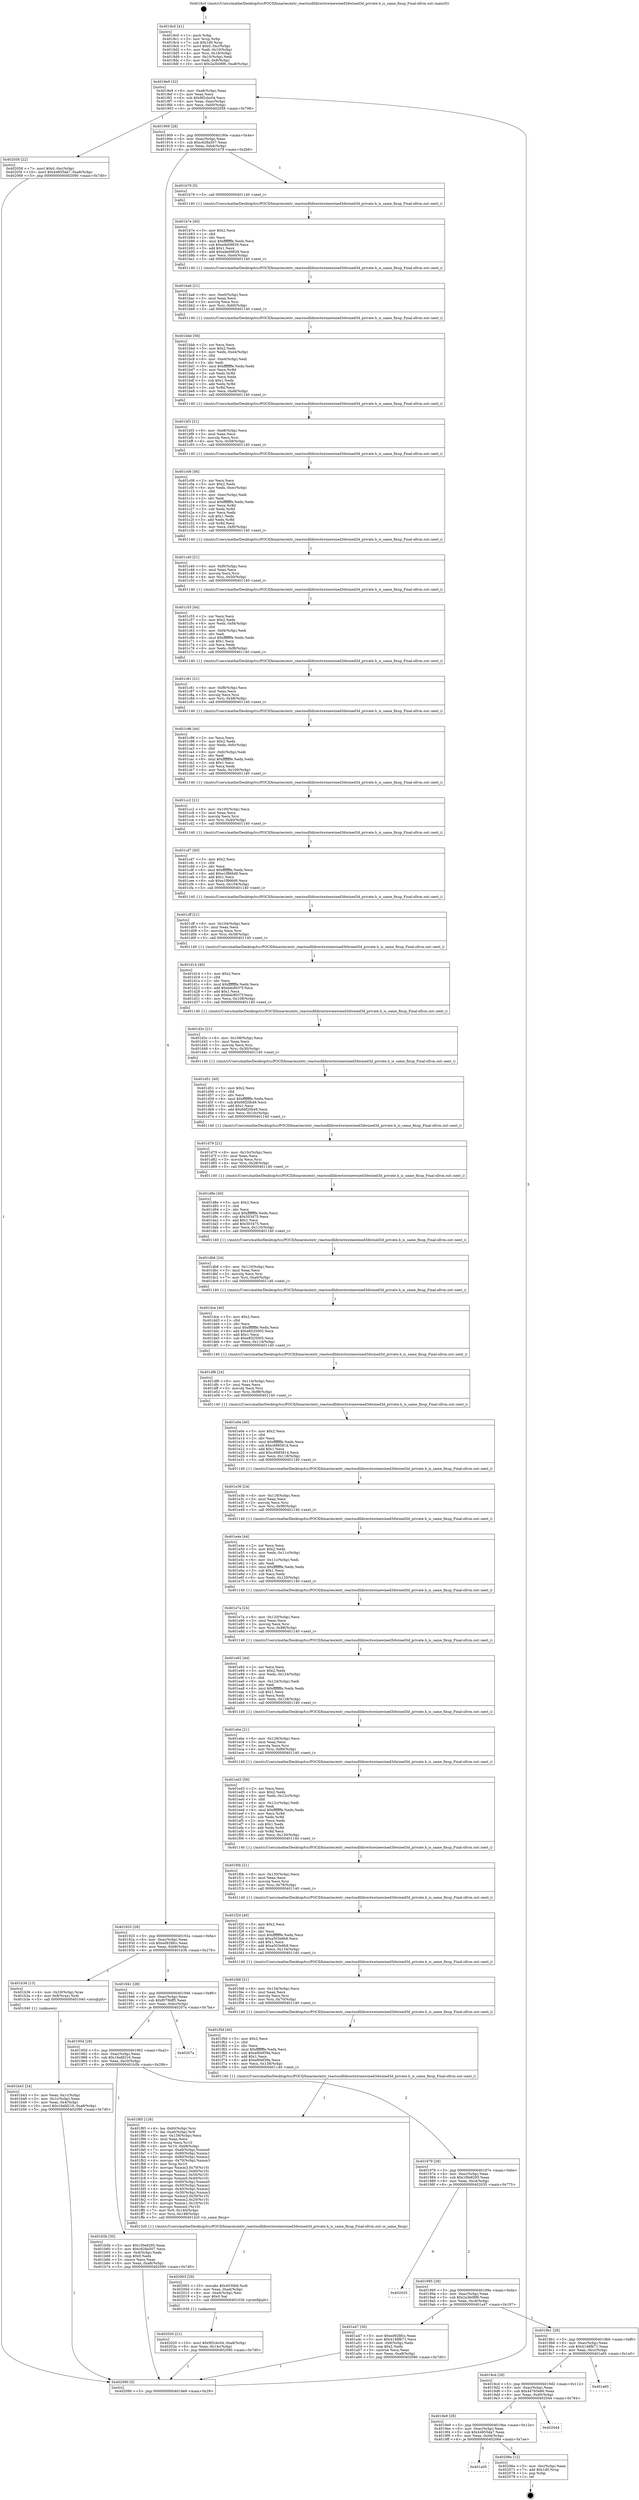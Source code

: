 digraph "0x4018c0" {
  label = "0x4018c0 (/mnt/c/Users/mathe/Desktop/tcc/POCII/binaries/extr_reactosdlldirectxwinewined3dwined3d_private.h_is_same_fixup_Final-ollvm.out::main(0))"
  labelloc = "t"
  node[shape=record]

  Entry [label="",width=0.3,height=0.3,shape=circle,fillcolor=black,style=filled]
  "0x4018e9" [label="{
     0x4018e9 [32]\l
     | [instrs]\l
     &nbsp;&nbsp;0x4018e9 \<+6\>: mov -0xa8(%rbp),%eax\l
     &nbsp;&nbsp;0x4018ef \<+2\>: mov %eax,%ecx\l
     &nbsp;&nbsp;0x4018f1 \<+6\>: sub $0x9f2cbc04,%ecx\l
     &nbsp;&nbsp;0x4018f7 \<+6\>: mov %eax,-0xac(%rbp)\l
     &nbsp;&nbsp;0x4018fd \<+6\>: mov %ecx,-0xb0(%rbp)\l
     &nbsp;&nbsp;0x401903 \<+6\>: je 0000000000402058 \<main+0x798\>\l
  }"]
  "0x402058" [label="{
     0x402058 [22]\l
     | [instrs]\l
     &nbsp;&nbsp;0x402058 \<+7\>: movl $0x0,-0xc(%rbp)\l
     &nbsp;&nbsp;0x40205f \<+10\>: movl $0x44855da7,-0xa8(%rbp)\l
     &nbsp;&nbsp;0x402069 \<+5\>: jmp 0000000000402090 \<main+0x7d0\>\l
  }"]
  "0x401909" [label="{
     0x401909 [28]\l
     | [instrs]\l
     &nbsp;&nbsp;0x401909 \<+5\>: jmp 000000000040190e \<main+0x4e\>\l
     &nbsp;&nbsp;0x40190e \<+6\>: mov -0xac(%rbp),%eax\l
     &nbsp;&nbsp;0x401914 \<+5\>: sub $0xc628a507,%eax\l
     &nbsp;&nbsp;0x401919 \<+6\>: mov %eax,-0xb4(%rbp)\l
     &nbsp;&nbsp;0x40191f \<+6\>: je 0000000000401b79 \<main+0x2b9\>\l
  }"]
  Exit [label="",width=0.3,height=0.3,shape=circle,fillcolor=black,style=filled,peripheries=2]
  "0x401b79" [label="{
     0x401b79 [5]\l
     | [instrs]\l
     &nbsp;&nbsp;0x401b79 \<+5\>: call 0000000000401140 \<next_i\>\l
     | [calls]\l
     &nbsp;&nbsp;0x401140 \{1\} (/mnt/c/Users/mathe/Desktop/tcc/POCII/binaries/extr_reactosdlldirectxwinewined3dwined3d_private.h_is_same_fixup_Final-ollvm.out::next_i)\l
  }"]
  "0x401925" [label="{
     0x401925 [28]\l
     | [instrs]\l
     &nbsp;&nbsp;0x401925 \<+5\>: jmp 000000000040192a \<main+0x6a\>\l
     &nbsp;&nbsp;0x40192a \<+6\>: mov -0xac(%rbp),%eax\l
     &nbsp;&nbsp;0x401930 \<+5\>: sub $0xed928fcc,%eax\l
     &nbsp;&nbsp;0x401935 \<+6\>: mov %eax,-0xb8(%rbp)\l
     &nbsp;&nbsp;0x40193b \<+6\>: je 0000000000401b36 \<main+0x276\>\l
  }"]
  "0x401a05" [label="{
     0x401a05\l
  }", style=dashed]
  "0x401b36" [label="{
     0x401b36 [13]\l
     | [instrs]\l
     &nbsp;&nbsp;0x401b36 \<+4\>: mov -0x18(%rbp),%rax\l
     &nbsp;&nbsp;0x401b3a \<+4\>: mov 0x8(%rax),%rdi\l
     &nbsp;&nbsp;0x401b3e \<+5\>: call 0000000000401040 \<atoi@plt\>\l
     | [calls]\l
     &nbsp;&nbsp;0x401040 \{1\} (unknown)\l
  }"]
  "0x401941" [label="{
     0x401941 [28]\l
     | [instrs]\l
     &nbsp;&nbsp;0x401941 \<+5\>: jmp 0000000000401946 \<main+0x86\>\l
     &nbsp;&nbsp;0x401946 \<+6\>: mov -0xac(%rbp),%eax\l
     &nbsp;&nbsp;0x40194c \<+5\>: sub $0xf079bff3,%eax\l
     &nbsp;&nbsp;0x401951 \<+6\>: mov %eax,-0xbc(%rbp)\l
     &nbsp;&nbsp;0x401957 \<+6\>: je 000000000040207a \<main+0x7ba\>\l
  }"]
  "0x40206e" [label="{
     0x40206e [12]\l
     | [instrs]\l
     &nbsp;&nbsp;0x40206e \<+3\>: mov -0xc(%rbp),%eax\l
     &nbsp;&nbsp;0x402071 \<+7\>: add $0x1d0,%rsp\l
     &nbsp;&nbsp;0x402078 \<+1\>: pop %rbp\l
     &nbsp;&nbsp;0x402079 \<+1\>: ret\l
  }"]
  "0x40207a" [label="{
     0x40207a\l
  }", style=dashed]
  "0x40195d" [label="{
     0x40195d [28]\l
     | [instrs]\l
     &nbsp;&nbsp;0x40195d \<+5\>: jmp 0000000000401962 \<main+0xa2\>\l
     &nbsp;&nbsp;0x401962 \<+6\>: mov -0xac(%rbp),%eax\l
     &nbsp;&nbsp;0x401968 \<+5\>: sub $0x16afd216,%eax\l
     &nbsp;&nbsp;0x40196d \<+6\>: mov %eax,-0xc0(%rbp)\l
     &nbsp;&nbsp;0x401973 \<+6\>: je 0000000000401b5b \<main+0x29b\>\l
  }"]
  "0x4019e9" [label="{
     0x4019e9 [28]\l
     | [instrs]\l
     &nbsp;&nbsp;0x4019e9 \<+5\>: jmp 00000000004019ee \<main+0x12e\>\l
     &nbsp;&nbsp;0x4019ee \<+6\>: mov -0xac(%rbp),%eax\l
     &nbsp;&nbsp;0x4019f4 \<+5\>: sub $0x44855da7,%eax\l
     &nbsp;&nbsp;0x4019f9 \<+6\>: mov %eax,-0xd4(%rbp)\l
     &nbsp;&nbsp;0x4019ff \<+6\>: je 000000000040206e \<main+0x7ae\>\l
  }"]
  "0x401b5b" [label="{
     0x401b5b [30]\l
     | [instrs]\l
     &nbsp;&nbsp;0x401b5b \<+5\>: mov $0x1f0e8295,%eax\l
     &nbsp;&nbsp;0x401b60 \<+5\>: mov $0xc628a507,%ecx\l
     &nbsp;&nbsp;0x401b65 \<+3\>: mov -0x4(%rbp),%edx\l
     &nbsp;&nbsp;0x401b68 \<+3\>: cmp $0x0,%edx\l
     &nbsp;&nbsp;0x401b6b \<+3\>: cmove %ecx,%eax\l
     &nbsp;&nbsp;0x401b6e \<+6\>: mov %eax,-0xa8(%rbp)\l
     &nbsp;&nbsp;0x401b74 \<+5\>: jmp 0000000000402090 \<main+0x7d0\>\l
  }"]
  "0x401979" [label="{
     0x401979 [28]\l
     | [instrs]\l
     &nbsp;&nbsp;0x401979 \<+5\>: jmp 000000000040197e \<main+0xbe\>\l
     &nbsp;&nbsp;0x40197e \<+6\>: mov -0xac(%rbp),%eax\l
     &nbsp;&nbsp;0x401984 \<+5\>: sub $0x1f0e8295,%eax\l
     &nbsp;&nbsp;0x401989 \<+6\>: mov %eax,-0xc4(%rbp)\l
     &nbsp;&nbsp;0x40198f \<+6\>: je 0000000000402035 \<main+0x775\>\l
  }"]
  "0x402044" [label="{
     0x402044\l
  }", style=dashed]
  "0x402035" [label="{
     0x402035\l
  }", style=dashed]
  "0x401995" [label="{
     0x401995 [28]\l
     | [instrs]\l
     &nbsp;&nbsp;0x401995 \<+5\>: jmp 000000000040199a \<main+0xda\>\l
     &nbsp;&nbsp;0x40199a \<+6\>: mov -0xac(%rbp),%eax\l
     &nbsp;&nbsp;0x4019a0 \<+5\>: sub $0x2a3b08f6,%eax\l
     &nbsp;&nbsp;0x4019a5 \<+6\>: mov %eax,-0xc8(%rbp)\l
     &nbsp;&nbsp;0x4019ab \<+6\>: je 0000000000401a47 \<main+0x187\>\l
  }"]
  "0x4019cd" [label="{
     0x4019cd [28]\l
     | [instrs]\l
     &nbsp;&nbsp;0x4019cd \<+5\>: jmp 00000000004019d2 \<main+0x112\>\l
     &nbsp;&nbsp;0x4019d2 \<+6\>: mov -0xac(%rbp),%eax\l
     &nbsp;&nbsp;0x4019d8 \<+5\>: sub $0x44765e86,%eax\l
     &nbsp;&nbsp;0x4019dd \<+6\>: mov %eax,-0xd0(%rbp)\l
     &nbsp;&nbsp;0x4019e3 \<+6\>: je 0000000000402044 \<main+0x784\>\l
  }"]
  "0x401a47" [label="{
     0x401a47 [30]\l
     | [instrs]\l
     &nbsp;&nbsp;0x401a47 \<+5\>: mov $0xed928fcc,%eax\l
     &nbsp;&nbsp;0x401a4c \<+5\>: mov $0x4148fb71,%ecx\l
     &nbsp;&nbsp;0x401a51 \<+3\>: mov -0x8(%rbp),%edx\l
     &nbsp;&nbsp;0x401a54 \<+3\>: cmp $0x2,%edx\l
     &nbsp;&nbsp;0x401a57 \<+3\>: cmovne %ecx,%eax\l
     &nbsp;&nbsp;0x401a5a \<+6\>: mov %eax,-0xa8(%rbp)\l
     &nbsp;&nbsp;0x401a60 \<+5\>: jmp 0000000000402090 \<main+0x7d0\>\l
  }"]
  "0x4019b1" [label="{
     0x4019b1 [28]\l
     | [instrs]\l
     &nbsp;&nbsp;0x4019b1 \<+5\>: jmp 00000000004019b6 \<main+0xf6\>\l
     &nbsp;&nbsp;0x4019b6 \<+6\>: mov -0xac(%rbp),%eax\l
     &nbsp;&nbsp;0x4019bc \<+5\>: sub $0x4148fb71,%eax\l
     &nbsp;&nbsp;0x4019c1 \<+6\>: mov %eax,-0xcc(%rbp)\l
     &nbsp;&nbsp;0x4019c7 \<+6\>: je 0000000000401a65 \<main+0x1a5\>\l
  }"]
  "0x402090" [label="{
     0x402090 [5]\l
     | [instrs]\l
     &nbsp;&nbsp;0x402090 \<+5\>: jmp 00000000004018e9 \<main+0x29\>\l
  }"]
  "0x4018c0" [label="{
     0x4018c0 [41]\l
     | [instrs]\l
     &nbsp;&nbsp;0x4018c0 \<+1\>: push %rbp\l
     &nbsp;&nbsp;0x4018c1 \<+3\>: mov %rsp,%rbp\l
     &nbsp;&nbsp;0x4018c4 \<+7\>: sub $0x1d0,%rsp\l
     &nbsp;&nbsp;0x4018cb \<+7\>: movl $0x0,-0xc(%rbp)\l
     &nbsp;&nbsp;0x4018d2 \<+3\>: mov %edi,-0x10(%rbp)\l
     &nbsp;&nbsp;0x4018d5 \<+4\>: mov %rsi,-0x18(%rbp)\l
     &nbsp;&nbsp;0x4018d9 \<+3\>: mov -0x10(%rbp),%edi\l
     &nbsp;&nbsp;0x4018dc \<+3\>: mov %edi,-0x8(%rbp)\l
     &nbsp;&nbsp;0x4018df \<+10\>: movl $0x2a3b08f6,-0xa8(%rbp)\l
  }"]
  "0x401b43" [label="{
     0x401b43 [24]\l
     | [instrs]\l
     &nbsp;&nbsp;0x401b43 \<+3\>: mov %eax,-0x1c(%rbp)\l
     &nbsp;&nbsp;0x401b46 \<+3\>: mov -0x1c(%rbp),%eax\l
     &nbsp;&nbsp;0x401b49 \<+3\>: mov %eax,-0x4(%rbp)\l
     &nbsp;&nbsp;0x401b4c \<+10\>: movl $0x16afd216,-0xa8(%rbp)\l
     &nbsp;&nbsp;0x401b56 \<+5\>: jmp 0000000000402090 \<main+0x7d0\>\l
  }"]
  "0x401b7e" [label="{
     0x401b7e [40]\l
     | [instrs]\l
     &nbsp;&nbsp;0x401b7e \<+5\>: mov $0x2,%ecx\l
     &nbsp;&nbsp;0x401b83 \<+1\>: cltd\l
     &nbsp;&nbsp;0x401b84 \<+2\>: idiv %ecx\l
     &nbsp;&nbsp;0x401b86 \<+6\>: imul $0xfffffffe,%edx,%ecx\l
     &nbsp;&nbsp;0x401b8c \<+6\>: sub $0xede09839,%ecx\l
     &nbsp;&nbsp;0x401b92 \<+3\>: add $0x1,%ecx\l
     &nbsp;&nbsp;0x401b95 \<+6\>: add $0xede09839,%ecx\l
     &nbsp;&nbsp;0x401b9b \<+6\>: mov %ecx,-0xe0(%rbp)\l
     &nbsp;&nbsp;0x401ba1 \<+5\>: call 0000000000401140 \<next_i\>\l
     | [calls]\l
     &nbsp;&nbsp;0x401140 \{1\} (/mnt/c/Users/mathe/Desktop/tcc/POCII/binaries/extr_reactosdlldirectxwinewined3dwined3d_private.h_is_same_fixup_Final-ollvm.out::next_i)\l
  }"]
  "0x401ba6" [label="{
     0x401ba6 [21]\l
     | [instrs]\l
     &nbsp;&nbsp;0x401ba6 \<+6\>: mov -0xe0(%rbp),%ecx\l
     &nbsp;&nbsp;0x401bac \<+3\>: imul %eax,%ecx\l
     &nbsp;&nbsp;0x401baf \<+3\>: movslq %ecx,%rsi\l
     &nbsp;&nbsp;0x401bb2 \<+4\>: mov %rsi,-0x60(%rbp)\l
     &nbsp;&nbsp;0x401bb6 \<+5\>: call 0000000000401140 \<next_i\>\l
     | [calls]\l
     &nbsp;&nbsp;0x401140 \{1\} (/mnt/c/Users/mathe/Desktop/tcc/POCII/binaries/extr_reactosdlldirectxwinewined3dwined3d_private.h_is_same_fixup_Final-ollvm.out::next_i)\l
  }"]
  "0x401bbb" [label="{
     0x401bbb [56]\l
     | [instrs]\l
     &nbsp;&nbsp;0x401bbb \<+2\>: xor %ecx,%ecx\l
     &nbsp;&nbsp;0x401bbd \<+5\>: mov $0x2,%edx\l
     &nbsp;&nbsp;0x401bc2 \<+6\>: mov %edx,-0xe4(%rbp)\l
     &nbsp;&nbsp;0x401bc8 \<+1\>: cltd\l
     &nbsp;&nbsp;0x401bc9 \<+6\>: mov -0xe4(%rbp),%edi\l
     &nbsp;&nbsp;0x401bcf \<+2\>: idiv %edi\l
     &nbsp;&nbsp;0x401bd1 \<+6\>: imul $0xfffffffe,%edx,%edx\l
     &nbsp;&nbsp;0x401bd7 \<+3\>: mov %ecx,%r8d\l
     &nbsp;&nbsp;0x401bda \<+3\>: sub %edx,%r8d\l
     &nbsp;&nbsp;0x401bdd \<+2\>: mov %ecx,%edx\l
     &nbsp;&nbsp;0x401bdf \<+3\>: sub $0x1,%edx\l
     &nbsp;&nbsp;0x401be2 \<+3\>: add %edx,%r8d\l
     &nbsp;&nbsp;0x401be5 \<+3\>: sub %r8d,%ecx\l
     &nbsp;&nbsp;0x401be8 \<+6\>: mov %ecx,-0xe8(%rbp)\l
     &nbsp;&nbsp;0x401bee \<+5\>: call 0000000000401140 \<next_i\>\l
     | [calls]\l
     &nbsp;&nbsp;0x401140 \{1\} (/mnt/c/Users/mathe/Desktop/tcc/POCII/binaries/extr_reactosdlldirectxwinewined3dwined3d_private.h_is_same_fixup_Final-ollvm.out::next_i)\l
  }"]
  "0x401bf3" [label="{
     0x401bf3 [21]\l
     | [instrs]\l
     &nbsp;&nbsp;0x401bf3 \<+6\>: mov -0xe8(%rbp),%ecx\l
     &nbsp;&nbsp;0x401bf9 \<+3\>: imul %eax,%ecx\l
     &nbsp;&nbsp;0x401bfc \<+3\>: movslq %ecx,%rsi\l
     &nbsp;&nbsp;0x401bff \<+4\>: mov %rsi,-0x58(%rbp)\l
     &nbsp;&nbsp;0x401c03 \<+5\>: call 0000000000401140 \<next_i\>\l
     | [calls]\l
     &nbsp;&nbsp;0x401140 \{1\} (/mnt/c/Users/mathe/Desktop/tcc/POCII/binaries/extr_reactosdlldirectxwinewined3dwined3d_private.h_is_same_fixup_Final-ollvm.out::next_i)\l
  }"]
  "0x401c08" [label="{
     0x401c08 [56]\l
     | [instrs]\l
     &nbsp;&nbsp;0x401c08 \<+2\>: xor %ecx,%ecx\l
     &nbsp;&nbsp;0x401c0a \<+5\>: mov $0x2,%edx\l
     &nbsp;&nbsp;0x401c0f \<+6\>: mov %edx,-0xec(%rbp)\l
     &nbsp;&nbsp;0x401c15 \<+1\>: cltd\l
     &nbsp;&nbsp;0x401c16 \<+6\>: mov -0xec(%rbp),%edi\l
     &nbsp;&nbsp;0x401c1c \<+2\>: idiv %edi\l
     &nbsp;&nbsp;0x401c1e \<+6\>: imul $0xfffffffe,%edx,%edx\l
     &nbsp;&nbsp;0x401c24 \<+3\>: mov %ecx,%r8d\l
     &nbsp;&nbsp;0x401c27 \<+3\>: sub %edx,%r8d\l
     &nbsp;&nbsp;0x401c2a \<+2\>: mov %ecx,%edx\l
     &nbsp;&nbsp;0x401c2c \<+3\>: sub $0x1,%edx\l
     &nbsp;&nbsp;0x401c2f \<+3\>: add %edx,%r8d\l
     &nbsp;&nbsp;0x401c32 \<+3\>: sub %r8d,%ecx\l
     &nbsp;&nbsp;0x401c35 \<+6\>: mov %ecx,-0xf0(%rbp)\l
     &nbsp;&nbsp;0x401c3b \<+5\>: call 0000000000401140 \<next_i\>\l
     | [calls]\l
     &nbsp;&nbsp;0x401140 \{1\} (/mnt/c/Users/mathe/Desktop/tcc/POCII/binaries/extr_reactosdlldirectxwinewined3dwined3d_private.h_is_same_fixup_Final-ollvm.out::next_i)\l
  }"]
  "0x401c40" [label="{
     0x401c40 [21]\l
     | [instrs]\l
     &nbsp;&nbsp;0x401c40 \<+6\>: mov -0xf0(%rbp),%ecx\l
     &nbsp;&nbsp;0x401c46 \<+3\>: imul %eax,%ecx\l
     &nbsp;&nbsp;0x401c49 \<+3\>: movslq %ecx,%rsi\l
     &nbsp;&nbsp;0x401c4c \<+4\>: mov %rsi,-0x50(%rbp)\l
     &nbsp;&nbsp;0x401c50 \<+5\>: call 0000000000401140 \<next_i\>\l
     | [calls]\l
     &nbsp;&nbsp;0x401140 \{1\} (/mnt/c/Users/mathe/Desktop/tcc/POCII/binaries/extr_reactosdlldirectxwinewined3dwined3d_private.h_is_same_fixup_Final-ollvm.out::next_i)\l
  }"]
  "0x401c55" [label="{
     0x401c55 [44]\l
     | [instrs]\l
     &nbsp;&nbsp;0x401c55 \<+2\>: xor %ecx,%ecx\l
     &nbsp;&nbsp;0x401c57 \<+5\>: mov $0x2,%edx\l
     &nbsp;&nbsp;0x401c5c \<+6\>: mov %edx,-0xf4(%rbp)\l
     &nbsp;&nbsp;0x401c62 \<+1\>: cltd\l
     &nbsp;&nbsp;0x401c63 \<+6\>: mov -0xf4(%rbp),%edi\l
     &nbsp;&nbsp;0x401c69 \<+2\>: idiv %edi\l
     &nbsp;&nbsp;0x401c6b \<+6\>: imul $0xfffffffe,%edx,%edx\l
     &nbsp;&nbsp;0x401c71 \<+3\>: sub $0x1,%ecx\l
     &nbsp;&nbsp;0x401c74 \<+2\>: sub %ecx,%edx\l
     &nbsp;&nbsp;0x401c76 \<+6\>: mov %edx,-0xf8(%rbp)\l
     &nbsp;&nbsp;0x401c7c \<+5\>: call 0000000000401140 \<next_i\>\l
     | [calls]\l
     &nbsp;&nbsp;0x401140 \{1\} (/mnt/c/Users/mathe/Desktop/tcc/POCII/binaries/extr_reactosdlldirectxwinewined3dwined3d_private.h_is_same_fixup_Final-ollvm.out::next_i)\l
  }"]
  "0x401c81" [label="{
     0x401c81 [21]\l
     | [instrs]\l
     &nbsp;&nbsp;0x401c81 \<+6\>: mov -0xf8(%rbp),%ecx\l
     &nbsp;&nbsp;0x401c87 \<+3\>: imul %eax,%ecx\l
     &nbsp;&nbsp;0x401c8a \<+3\>: movslq %ecx,%rsi\l
     &nbsp;&nbsp;0x401c8d \<+4\>: mov %rsi,-0x48(%rbp)\l
     &nbsp;&nbsp;0x401c91 \<+5\>: call 0000000000401140 \<next_i\>\l
     | [calls]\l
     &nbsp;&nbsp;0x401140 \{1\} (/mnt/c/Users/mathe/Desktop/tcc/POCII/binaries/extr_reactosdlldirectxwinewined3dwined3d_private.h_is_same_fixup_Final-ollvm.out::next_i)\l
  }"]
  "0x401c96" [label="{
     0x401c96 [44]\l
     | [instrs]\l
     &nbsp;&nbsp;0x401c96 \<+2\>: xor %ecx,%ecx\l
     &nbsp;&nbsp;0x401c98 \<+5\>: mov $0x2,%edx\l
     &nbsp;&nbsp;0x401c9d \<+6\>: mov %edx,-0xfc(%rbp)\l
     &nbsp;&nbsp;0x401ca3 \<+1\>: cltd\l
     &nbsp;&nbsp;0x401ca4 \<+6\>: mov -0xfc(%rbp),%edi\l
     &nbsp;&nbsp;0x401caa \<+2\>: idiv %edi\l
     &nbsp;&nbsp;0x401cac \<+6\>: imul $0xfffffffe,%edx,%edx\l
     &nbsp;&nbsp;0x401cb2 \<+3\>: sub $0x1,%ecx\l
     &nbsp;&nbsp;0x401cb5 \<+2\>: sub %ecx,%edx\l
     &nbsp;&nbsp;0x401cb7 \<+6\>: mov %edx,-0x100(%rbp)\l
     &nbsp;&nbsp;0x401cbd \<+5\>: call 0000000000401140 \<next_i\>\l
     | [calls]\l
     &nbsp;&nbsp;0x401140 \{1\} (/mnt/c/Users/mathe/Desktop/tcc/POCII/binaries/extr_reactosdlldirectxwinewined3dwined3d_private.h_is_same_fixup_Final-ollvm.out::next_i)\l
  }"]
  "0x401cc2" [label="{
     0x401cc2 [21]\l
     | [instrs]\l
     &nbsp;&nbsp;0x401cc2 \<+6\>: mov -0x100(%rbp),%ecx\l
     &nbsp;&nbsp;0x401cc8 \<+3\>: imul %eax,%ecx\l
     &nbsp;&nbsp;0x401ccb \<+3\>: movslq %ecx,%rsi\l
     &nbsp;&nbsp;0x401cce \<+4\>: mov %rsi,-0x40(%rbp)\l
     &nbsp;&nbsp;0x401cd2 \<+5\>: call 0000000000401140 \<next_i\>\l
     | [calls]\l
     &nbsp;&nbsp;0x401140 \{1\} (/mnt/c/Users/mathe/Desktop/tcc/POCII/binaries/extr_reactosdlldirectxwinewined3dwined3d_private.h_is_same_fixup_Final-ollvm.out::next_i)\l
  }"]
  "0x401cd7" [label="{
     0x401cd7 [40]\l
     | [instrs]\l
     &nbsp;&nbsp;0x401cd7 \<+5\>: mov $0x2,%ecx\l
     &nbsp;&nbsp;0x401cdc \<+1\>: cltd\l
     &nbsp;&nbsp;0x401cdd \<+2\>: idiv %ecx\l
     &nbsp;&nbsp;0x401cdf \<+6\>: imul $0xfffffffe,%edx,%ecx\l
     &nbsp;&nbsp;0x401ce5 \<+6\>: add $0xe1f866d9,%ecx\l
     &nbsp;&nbsp;0x401ceb \<+3\>: add $0x1,%ecx\l
     &nbsp;&nbsp;0x401cee \<+6\>: sub $0xe1f866d9,%ecx\l
     &nbsp;&nbsp;0x401cf4 \<+6\>: mov %ecx,-0x104(%rbp)\l
     &nbsp;&nbsp;0x401cfa \<+5\>: call 0000000000401140 \<next_i\>\l
     | [calls]\l
     &nbsp;&nbsp;0x401140 \{1\} (/mnt/c/Users/mathe/Desktop/tcc/POCII/binaries/extr_reactosdlldirectxwinewined3dwined3d_private.h_is_same_fixup_Final-ollvm.out::next_i)\l
  }"]
  "0x401cff" [label="{
     0x401cff [21]\l
     | [instrs]\l
     &nbsp;&nbsp;0x401cff \<+6\>: mov -0x104(%rbp),%ecx\l
     &nbsp;&nbsp;0x401d05 \<+3\>: imul %eax,%ecx\l
     &nbsp;&nbsp;0x401d08 \<+3\>: movslq %ecx,%rsi\l
     &nbsp;&nbsp;0x401d0b \<+4\>: mov %rsi,-0x38(%rbp)\l
     &nbsp;&nbsp;0x401d0f \<+5\>: call 0000000000401140 \<next_i\>\l
     | [calls]\l
     &nbsp;&nbsp;0x401140 \{1\} (/mnt/c/Users/mathe/Desktop/tcc/POCII/binaries/extr_reactosdlldirectxwinewined3dwined3d_private.h_is_same_fixup_Final-ollvm.out::next_i)\l
  }"]
  "0x401d14" [label="{
     0x401d14 [40]\l
     | [instrs]\l
     &nbsp;&nbsp;0x401d14 \<+5\>: mov $0x2,%ecx\l
     &nbsp;&nbsp;0x401d19 \<+1\>: cltd\l
     &nbsp;&nbsp;0x401d1a \<+2\>: idiv %ecx\l
     &nbsp;&nbsp;0x401d1c \<+6\>: imul $0xfffffffe,%edx,%ecx\l
     &nbsp;&nbsp;0x401d22 \<+6\>: add $0xbdc8037f,%ecx\l
     &nbsp;&nbsp;0x401d28 \<+3\>: add $0x1,%ecx\l
     &nbsp;&nbsp;0x401d2b \<+6\>: sub $0xbdc8037f,%ecx\l
     &nbsp;&nbsp;0x401d31 \<+6\>: mov %ecx,-0x108(%rbp)\l
     &nbsp;&nbsp;0x401d37 \<+5\>: call 0000000000401140 \<next_i\>\l
     | [calls]\l
     &nbsp;&nbsp;0x401140 \{1\} (/mnt/c/Users/mathe/Desktop/tcc/POCII/binaries/extr_reactosdlldirectxwinewined3dwined3d_private.h_is_same_fixup_Final-ollvm.out::next_i)\l
  }"]
  "0x401d3c" [label="{
     0x401d3c [21]\l
     | [instrs]\l
     &nbsp;&nbsp;0x401d3c \<+6\>: mov -0x108(%rbp),%ecx\l
     &nbsp;&nbsp;0x401d42 \<+3\>: imul %eax,%ecx\l
     &nbsp;&nbsp;0x401d45 \<+3\>: movslq %ecx,%rsi\l
     &nbsp;&nbsp;0x401d48 \<+4\>: mov %rsi,-0x30(%rbp)\l
     &nbsp;&nbsp;0x401d4c \<+5\>: call 0000000000401140 \<next_i\>\l
     | [calls]\l
     &nbsp;&nbsp;0x401140 \{1\} (/mnt/c/Users/mathe/Desktop/tcc/POCII/binaries/extr_reactosdlldirectxwinewined3dwined3d_private.h_is_same_fixup_Final-ollvm.out::next_i)\l
  }"]
  "0x401d51" [label="{
     0x401d51 [40]\l
     | [instrs]\l
     &nbsp;&nbsp;0x401d51 \<+5\>: mov $0x2,%ecx\l
     &nbsp;&nbsp;0x401d56 \<+1\>: cltd\l
     &nbsp;&nbsp;0x401d57 \<+2\>: idiv %ecx\l
     &nbsp;&nbsp;0x401d59 \<+6\>: imul $0xfffffffe,%edx,%ecx\l
     &nbsp;&nbsp;0x401d5f \<+6\>: sub $0x66f20b49,%ecx\l
     &nbsp;&nbsp;0x401d65 \<+3\>: add $0x1,%ecx\l
     &nbsp;&nbsp;0x401d68 \<+6\>: add $0x66f20b49,%ecx\l
     &nbsp;&nbsp;0x401d6e \<+6\>: mov %ecx,-0x10c(%rbp)\l
     &nbsp;&nbsp;0x401d74 \<+5\>: call 0000000000401140 \<next_i\>\l
     | [calls]\l
     &nbsp;&nbsp;0x401140 \{1\} (/mnt/c/Users/mathe/Desktop/tcc/POCII/binaries/extr_reactosdlldirectxwinewined3dwined3d_private.h_is_same_fixup_Final-ollvm.out::next_i)\l
  }"]
  "0x401d79" [label="{
     0x401d79 [21]\l
     | [instrs]\l
     &nbsp;&nbsp;0x401d79 \<+6\>: mov -0x10c(%rbp),%ecx\l
     &nbsp;&nbsp;0x401d7f \<+3\>: imul %eax,%ecx\l
     &nbsp;&nbsp;0x401d82 \<+3\>: movslq %ecx,%rsi\l
     &nbsp;&nbsp;0x401d85 \<+4\>: mov %rsi,-0x28(%rbp)\l
     &nbsp;&nbsp;0x401d89 \<+5\>: call 0000000000401140 \<next_i\>\l
     | [calls]\l
     &nbsp;&nbsp;0x401140 \{1\} (/mnt/c/Users/mathe/Desktop/tcc/POCII/binaries/extr_reactosdlldirectxwinewined3dwined3d_private.h_is_same_fixup_Final-ollvm.out::next_i)\l
  }"]
  "0x401d8e" [label="{
     0x401d8e [40]\l
     | [instrs]\l
     &nbsp;&nbsp;0x401d8e \<+5\>: mov $0x2,%ecx\l
     &nbsp;&nbsp;0x401d93 \<+1\>: cltd\l
     &nbsp;&nbsp;0x401d94 \<+2\>: idiv %ecx\l
     &nbsp;&nbsp;0x401d96 \<+6\>: imul $0xfffffffe,%edx,%ecx\l
     &nbsp;&nbsp;0x401d9c \<+6\>: sub $0x503475,%ecx\l
     &nbsp;&nbsp;0x401da2 \<+3\>: add $0x1,%ecx\l
     &nbsp;&nbsp;0x401da5 \<+6\>: add $0x503475,%ecx\l
     &nbsp;&nbsp;0x401dab \<+6\>: mov %ecx,-0x110(%rbp)\l
     &nbsp;&nbsp;0x401db1 \<+5\>: call 0000000000401140 \<next_i\>\l
     | [calls]\l
     &nbsp;&nbsp;0x401140 \{1\} (/mnt/c/Users/mathe/Desktop/tcc/POCII/binaries/extr_reactosdlldirectxwinewined3dwined3d_private.h_is_same_fixup_Final-ollvm.out::next_i)\l
  }"]
  "0x401db6" [label="{
     0x401db6 [24]\l
     | [instrs]\l
     &nbsp;&nbsp;0x401db6 \<+6\>: mov -0x110(%rbp),%ecx\l
     &nbsp;&nbsp;0x401dbc \<+3\>: imul %eax,%ecx\l
     &nbsp;&nbsp;0x401dbf \<+3\>: movslq %ecx,%rsi\l
     &nbsp;&nbsp;0x401dc2 \<+7\>: mov %rsi,-0xa0(%rbp)\l
     &nbsp;&nbsp;0x401dc9 \<+5\>: call 0000000000401140 \<next_i\>\l
     | [calls]\l
     &nbsp;&nbsp;0x401140 \{1\} (/mnt/c/Users/mathe/Desktop/tcc/POCII/binaries/extr_reactosdlldirectxwinewined3dwined3d_private.h_is_same_fixup_Final-ollvm.out::next_i)\l
  }"]
  "0x401dce" [label="{
     0x401dce [40]\l
     | [instrs]\l
     &nbsp;&nbsp;0x401dce \<+5\>: mov $0x2,%ecx\l
     &nbsp;&nbsp;0x401dd3 \<+1\>: cltd\l
     &nbsp;&nbsp;0x401dd4 \<+2\>: idiv %ecx\l
     &nbsp;&nbsp;0x401dd6 \<+6\>: imul $0xfffffffe,%edx,%ecx\l
     &nbsp;&nbsp;0x401ddc \<+6\>: add $0xe8525005,%ecx\l
     &nbsp;&nbsp;0x401de2 \<+3\>: add $0x1,%ecx\l
     &nbsp;&nbsp;0x401de5 \<+6\>: sub $0xe8525005,%ecx\l
     &nbsp;&nbsp;0x401deb \<+6\>: mov %ecx,-0x114(%rbp)\l
     &nbsp;&nbsp;0x401df1 \<+5\>: call 0000000000401140 \<next_i\>\l
     | [calls]\l
     &nbsp;&nbsp;0x401140 \{1\} (/mnt/c/Users/mathe/Desktop/tcc/POCII/binaries/extr_reactosdlldirectxwinewined3dwined3d_private.h_is_same_fixup_Final-ollvm.out::next_i)\l
  }"]
  "0x401df6" [label="{
     0x401df6 [24]\l
     | [instrs]\l
     &nbsp;&nbsp;0x401df6 \<+6\>: mov -0x114(%rbp),%ecx\l
     &nbsp;&nbsp;0x401dfc \<+3\>: imul %eax,%ecx\l
     &nbsp;&nbsp;0x401dff \<+3\>: movslq %ecx,%rsi\l
     &nbsp;&nbsp;0x401e02 \<+7\>: mov %rsi,-0x98(%rbp)\l
     &nbsp;&nbsp;0x401e09 \<+5\>: call 0000000000401140 \<next_i\>\l
     | [calls]\l
     &nbsp;&nbsp;0x401140 \{1\} (/mnt/c/Users/mathe/Desktop/tcc/POCII/binaries/extr_reactosdlldirectxwinewined3dwined3d_private.h_is_same_fixup_Final-ollvm.out::next_i)\l
  }"]
  "0x401e0e" [label="{
     0x401e0e [40]\l
     | [instrs]\l
     &nbsp;&nbsp;0x401e0e \<+5\>: mov $0x2,%ecx\l
     &nbsp;&nbsp;0x401e13 \<+1\>: cltd\l
     &nbsp;&nbsp;0x401e14 \<+2\>: idiv %ecx\l
     &nbsp;&nbsp;0x401e16 \<+6\>: imul $0xfffffffe,%edx,%ecx\l
     &nbsp;&nbsp;0x401e1c \<+6\>: sub $0xc6885814,%ecx\l
     &nbsp;&nbsp;0x401e22 \<+3\>: add $0x1,%ecx\l
     &nbsp;&nbsp;0x401e25 \<+6\>: add $0xc6885814,%ecx\l
     &nbsp;&nbsp;0x401e2b \<+6\>: mov %ecx,-0x118(%rbp)\l
     &nbsp;&nbsp;0x401e31 \<+5\>: call 0000000000401140 \<next_i\>\l
     | [calls]\l
     &nbsp;&nbsp;0x401140 \{1\} (/mnt/c/Users/mathe/Desktop/tcc/POCII/binaries/extr_reactosdlldirectxwinewined3dwined3d_private.h_is_same_fixup_Final-ollvm.out::next_i)\l
  }"]
  "0x401e36" [label="{
     0x401e36 [24]\l
     | [instrs]\l
     &nbsp;&nbsp;0x401e36 \<+6\>: mov -0x118(%rbp),%ecx\l
     &nbsp;&nbsp;0x401e3c \<+3\>: imul %eax,%ecx\l
     &nbsp;&nbsp;0x401e3f \<+3\>: movslq %ecx,%rsi\l
     &nbsp;&nbsp;0x401e42 \<+7\>: mov %rsi,-0x90(%rbp)\l
     &nbsp;&nbsp;0x401e49 \<+5\>: call 0000000000401140 \<next_i\>\l
     | [calls]\l
     &nbsp;&nbsp;0x401140 \{1\} (/mnt/c/Users/mathe/Desktop/tcc/POCII/binaries/extr_reactosdlldirectxwinewined3dwined3d_private.h_is_same_fixup_Final-ollvm.out::next_i)\l
  }"]
  "0x401e4e" [label="{
     0x401e4e [44]\l
     | [instrs]\l
     &nbsp;&nbsp;0x401e4e \<+2\>: xor %ecx,%ecx\l
     &nbsp;&nbsp;0x401e50 \<+5\>: mov $0x2,%edx\l
     &nbsp;&nbsp;0x401e55 \<+6\>: mov %edx,-0x11c(%rbp)\l
     &nbsp;&nbsp;0x401e5b \<+1\>: cltd\l
     &nbsp;&nbsp;0x401e5c \<+6\>: mov -0x11c(%rbp),%edi\l
     &nbsp;&nbsp;0x401e62 \<+2\>: idiv %edi\l
     &nbsp;&nbsp;0x401e64 \<+6\>: imul $0xfffffffe,%edx,%edx\l
     &nbsp;&nbsp;0x401e6a \<+3\>: sub $0x1,%ecx\l
     &nbsp;&nbsp;0x401e6d \<+2\>: sub %ecx,%edx\l
     &nbsp;&nbsp;0x401e6f \<+6\>: mov %edx,-0x120(%rbp)\l
     &nbsp;&nbsp;0x401e75 \<+5\>: call 0000000000401140 \<next_i\>\l
     | [calls]\l
     &nbsp;&nbsp;0x401140 \{1\} (/mnt/c/Users/mathe/Desktop/tcc/POCII/binaries/extr_reactosdlldirectxwinewined3dwined3d_private.h_is_same_fixup_Final-ollvm.out::next_i)\l
  }"]
  "0x401e7a" [label="{
     0x401e7a [24]\l
     | [instrs]\l
     &nbsp;&nbsp;0x401e7a \<+6\>: mov -0x120(%rbp),%ecx\l
     &nbsp;&nbsp;0x401e80 \<+3\>: imul %eax,%ecx\l
     &nbsp;&nbsp;0x401e83 \<+3\>: movslq %ecx,%rsi\l
     &nbsp;&nbsp;0x401e86 \<+7\>: mov %rsi,-0x88(%rbp)\l
     &nbsp;&nbsp;0x401e8d \<+5\>: call 0000000000401140 \<next_i\>\l
     | [calls]\l
     &nbsp;&nbsp;0x401140 \{1\} (/mnt/c/Users/mathe/Desktop/tcc/POCII/binaries/extr_reactosdlldirectxwinewined3dwined3d_private.h_is_same_fixup_Final-ollvm.out::next_i)\l
  }"]
  "0x401e92" [label="{
     0x401e92 [44]\l
     | [instrs]\l
     &nbsp;&nbsp;0x401e92 \<+2\>: xor %ecx,%ecx\l
     &nbsp;&nbsp;0x401e94 \<+5\>: mov $0x2,%edx\l
     &nbsp;&nbsp;0x401e99 \<+6\>: mov %edx,-0x124(%rbp)\l
     &nbsp;&nbsp;0x401e9f \<+1\>: cltd\l
     &nbsp;&nbsp;0x401ea0 \<+6\>: mov -0x124(%rbp),%edi\l
     &nbsp;&nbsp;0x401ea6 \<+2\>: idiv %edi\l
     &nbsp;&nbsp;0x401ea8 \<+6\>: imul $0xfffffffe,%edx,%edx\l
     &nbsp;&nbsp;0x401eae \<+3\>: sub $0x1,%ecx\l
     &nbsp;&nbsp;0x401eb1 \<+2\>: sub %ecx,%edx\l
     &nbsp;&nbsp;0x401eb3 \<+6\>: mov %edx,-0x128(%rbp)\l
     &nbsp;&nbsp;0x401eb9 \<+5\>: call 0000000000401140 \<next_i\>\l
     | [calls]\l
     &nbsp;&nbsp;0x401140 \{1\} (/mnt/c/Users/mathe/Desktop/tcc/POCII/binaries/extr_reactosdlldirectxwinewined3dwined3d_private.h_is_same_fixup_Final-ollvm.out::next_i)\l
  }"]
  "0x401ebe" [label="{
     0x401ebe [21]\l
     | [instrs]\l
     &nbsp;&nbsp;0x401ebe \<+6\>: mov -0x128(%rbp),%ecx\l
     &nbsp;&nbsp;0x401ec4 \<+3\>: imul %eax,%ecx\l
     &nbsp;&nbsp;0x401ec7 \<+3\>: movslq %ecx,%rsi\l
     &nbsp;&nbsp;0x401eca \<+4\>: mov %rsi,-0x80(%rbp)\l
     &nbsp;&nbsp;0x401ece \<+5\>: call 0000000000401140 \<next_i\>\l
     | [calls]\l
     &nbsp;&nbsp;0x401140 \{1\} (/mnt/c/Users/mathe/Desktop/tcc/POCII/binaries/extr_reactosdlldirectxwinewined3dwined3d_private.h_is_same_fixup_Final-ollvm.out::next_i)\l
  }"]
  "0x401ed3" [label="{
     0x401ed3 [56]\l
     | [instrs]\l
     &nbsp;&nbsp;0x401ed3 \<+2\>: xor %ecx,%ecx\l
     &nbsp;&nbsp;0x401ed5 \<+5\>: mov $0x2,%edx\l
     &nbsp;&nbsp;0x401eda \<+6\>: mov %edx,-0x12c(%rbp)\l
     &nbsp;&nbsp;0x401ee0 \<+1\>: cltd\l
     &nbsp;&nbsp;0x401ee1 \<+6\>: mov -0x12c(%rbp),%edi\l
     &nbsp;&nbsp;0x401ee7 \<+2\>: idiv %edi\l
     &nbsp;&nbsp;0x401ee9 \<+6\>: imul $0xfffffffe,%edx,%edx\l
     &nbsp;&nbsp;0x401eef \<+3\>: mov %ecx,%r8d\l
     &nbsp;&nbsp;0x401ef2 \<+3\>: sub %edx,%r8d\l
     &nbsp;&nbsp;0x401ef5 \<+2\>: mov %ecx,%edx\l
     &nbsp;&nbsp;0x401ef7 \<+3\>: sub $0x1,%edx\l
     &nbsp;&nbsp;0x401efa \<+3\>: add %edx,%r8d\l
     &nbsp;&nbsp;0x401efd \<+3\>: sub %r8d,%ecx\l
     &nbsp;&nbsp;0x401f00 \<+6\>: mov %ecx,-0x130(%rbp)\l
     &nbsp;&nbsp;0x401f06 \<+5\>: call 0000000000401140 \<next_i\>\l
     | [calls]\l
     &nbsp;&nbsp;0x401140 \{1\} (/mnt/c/Users/mathe/Desktop/tcc/POCII/binaries/extr_reactosdlldirectxwinewined3dwined3d_private.h_is_same_fixup_Final-ollvm.out::next_i)\l
  }"]
  "0x401f0b" [label="{
     0x401f0b [21]\l
     | [instrs]\l
     &nbsp;&nbsp;0x401f0b \<+6\>: mov -0x130(%rbp),%ecx\l
     &nbsp;&nbsp;0x401f11 \<+3\>: imul %eax,%ecx\l
     &nbsp;&nbsp;0x401f14 \<+3\>: movslq %ecx,%rsi\l
     &nbsp;&nbsp;0x401f17 \<+4\>: mov %rsi,-0x78(%rbp)\l
     &nbsp;&nbsp;0x401f1b \<+5\>: call 0000000000401140 \<next_i\>\l
     | [calls]\l
     &nbsp;&nbsp;0x401140 \{1\} (/mnt/c/Users/mathe/Desktop/tcc/POCII/binaries/extr_reactosdlldirectxwinewined3dwined3d_private.h_is_same_fixup_Final-ollvm.out::next_i)\l
  }"]
  "0x401f20" [label="{
     0x401f20 [40]\l
     | [instrs]\l
     &nbsp;&nbsp;0x401f20 \<+5\>: mov $0x2,%ecx\l
     &nbsp;&nbsp;0x401f25 \<+1\>: cltd\l
     &nbsp;&nbsp;0x401f26 \<+2\>: idiv %ecx\l
     &nbsp;&nbsp;0x401f28 \<+6\>: imul $0xfffffffe,%edx,%ecx\l
     &nbsp;&nbsp;0x401f2e \<+6\>: sub $0xa503e6b8,%ecx\l
     &nbsp;&nbsp;0x401f34 \<+3\>: add $0x1,%ecx\l
     &nbsp;&nbsp;0x401f37 \<+6\>: add $0xa503e6b8,%ecx\l
     &nbsp;&nbsp;0x401f3d \<+6\>: mov %ecx,-0x134(%rbp)\l
     &nbsp;&nbsp;0x401f43 \<+5\>: call 0000000000401140 \<next_i\>\l
     | [calls]\l
     &nbsp;&nbsp;0x401140 \{1\} (/mnt/c/Users/mathe/Desktop/tcc/POCII/binaries/extr_reactosdlldirectxwinewined3dwined3d_private.h_is_same_fixup_Final-ollvm.out::next_i)\l
  }"]
  "0x401f48" [label="{
     0x401f48 [21]\l
     | [instrs]\l
     &nbsp;&nbsp;0x401f48 \<+6\>: mov -0x134(%rbp),%ecx\l
     &nbsp;&nbsp;0x401f4e \<+3\>: imul %eax,%ecx\l
     &nbsp;&nbsp;0x401f51 \<+3\>: movslq %ecx,%rsi\l
     &nbsp;&nbsp;0x401f54 \<+4\>: mov %rsi,-0x70(%rbp)\l
     &nbsp;&nbsp;0x401f58 \<+5\>: call 0000000000401140 \<next_i\>\l
     | [calls]\l
     &nbsp;&nbsp;0x401140 \{1\} (/mnt/c/Users/mathe/Desktop/tcc/POCII/binaries/extr_reactosdlldirectxwinewined3dwined3d_private.h_is_same_fixup_Final-ollvm.out::next_i)\l
  }"]
  "0x401f5d" [label="{
     0x401f5d [40]\l
     | [instrs]\l
     &nbsp;&nbsp;0x401f5d \<+5\>: mov $0x2,%ecx\l
     &nbsp;&nbsp;0x401f62 \<+1\>: cltd\l
     &nbsp;&nbsp;0x401f63 \<+2\>: idiv %ecx\l
     &nbsp;&nbsp;0x401f65 \<+6\>: imul $0xfffffffe,%edx,%ecx\l
     &nbsp;&nbsp;0x401f6b \<+6\>: sub $0xa90ef39a,%ecx\l
     &nbsp;&nbsp;0x401f71 \<+3\>: add $0x1,%ecx\l
     &nbsp;&nbsp;0x401f74 \<+6\>: add $0xa90ef39a,%ecx\l
     &nbsp;&nbsp;0x401f7a \<+6\>: mov %ecx,-0x138(%rbp)\l
     &nbsp;&nbsp;0x401f80 \<+5\>: call 0000000000401140 \<next_i\>\l
     | [calls]\l
     &nbsp;&nbsp;0x401140 \{1\} (/mnt/c/Users/mathe/Desktop/tcc/POCII/binaries/extr_reactosdlldirectxwinewined3dwined3d_private.h_is_same_fixup_Final-ollvm.out::next_i)\l
  }"]
  "0x401f85" [label="{
     0x401f85 [126]\l
     | [instrs]\l
     &nbsp;&nbsp;0x401f85 \<+4\>: lea -0x60(%rbp),%rsi\l
     &nbsp;&nbsp;0x401f89 \<+7\>: lea -0xa0(%rbp),%r9\l
     &nbsp;&nbsp;0x401f90 \<+6\>: mov -0x138(%rbp),%ecx\l
     &nbsp;&nbsp;0x401f96 \<+3\>: imul %eax,%ecx\l
     &nbsp;&nbsp;0x401f99 \<+3\>: movslq %ecx,%r10\l
     &nbsp;&nbsp;0x401f9c \<+4\>: mov %r10,-0x68(%rbp)\l
     &nbsp;&nbsp;0x401fa0 \<+7\>: movups -0xa0(%rbp),%xmm0\l
     &nbsp;&nbsp;0x401fa7 \<+7\>: movups -0x90(%rbp),%xmm1\l
     &nbsp;&nbsp;0x401fae \<+4\>: movups -0x80(%rbp),%xmm2\l
     &nbsp;&nbsp;0x401fb2 \<+4\>: movups -0x70(%rbp),%xmm3\l
     &nbsp;&nbsp;0x401fb6 \<+3\>: mov %rsp,%r10\l
     &nbsp;&nbsp;0x401fb9 \<+5\>: movups %xmm3,0x70(%r10)\l
     &nbsp;&nbsp;0x401fbe \<+5\>: movups %xmm2,0x60(%r10)\l
     &nbsp;&nbsp;0x401fc3 \<+5\>: movups %xmm1,0x50(%r10)\l
     &nbsp;&nbsp;0x401fc8 \<+5\>: movups %xmm0,0x40(%r10)\l
     &nbsp;&nbsp;0x401fcd \<+4\>: movups -0x60(%rbp),%xmm0\l
     &nbsp;&nbsp;0x401fd1 \<+4\>: movups -0x50(%rbp),%xmm1\l
     &nbsp;&nbsp;0x401fd5 \<+4\>: movups -0x40(%rbp),%xmm2\l
     &nbsp;&nbsp;0x401fd9 \<+4\>: movups -0x30(%rbp),%xmm3\l
     &nbsp;&nbsp;0x401fdd \<+5\>: movups %xmm3,0x30(%r10)\l
     &nbsp;&nbsp;0x401fe2 \<+5\>: movups %xmm2,0x20(%r10)\l
     &nbsp;&nbsp;0x401fe7 \<+5\>: movups %xmm1,0x10(%r10)\l
     &nbsp;&nbsp;0x401fec \<+4\>: movups %xmm0,(%r10)\l
     &nbsp;&nbsp;0x401ff0 \<+7\>: mov %r9,-0x140(%rbp)\l
     &nbsp;&nbsp;0x401ff7 \<+7\>: mov %rsi,-0x148(%rbp)\l
     &nbsp;&nbsp;0x401ffe \<+5\>: call 00000000004013c0 \<is_same_fixup\>\l
     | [calls]\l
     &nbsp;&nbsp;0x4013c0 \{1\} (/mnt/c/Users/mathe/Desktop/tcc/POCII/binaries/extr_reactosdlldirectxwinewined3dwined3d_private.h_is_same_fixup_Final-ollvm.out::is_same_fixup)\l
  }"]
  "0x402003" [label="{
     0x402003 [29]\l
     | [instrs]\l
     &nbsp;&nbsp;0x402003 \<+10\>: movabs $0x4030b6,%rdi\l
     &nbsp;&nbsp;0x40200d \<+6\>: mov %eax,-0xa4(%rbp)\l
     &nbsp;&nbsp;0x402013 \<+6\>: mov -0xa4(%rbp),%esi\l
     &nbsp;&nbsp;0x402019 \<+2\>: mov $0x0,%al\l
     &nbsp;&nbsp;0x40201b \<+5\>: call 0000000000401030 \<printf@plt\>\l
     | [calls]\l
     &nbsp;&nbsp;0x401030 \{1\} (unknown)\l
  }"]
  "0x402020" [label="{
     0x402020 [21]\l
     | [instrs]\l
     &nbsp;&nbsp;0x402020 \<+10\>: movl $0x9f2cbc04,-0xa8(%rbp)\l
     &nbsp;&nbsp;0x40202a \<+6\>: mov %eax,-0x14c(%rbp)\l
     &nbsp;&nbsp;0x402030 \<+5\>: jmp 0000000000402090 \<main+0x7d0\>\l
  }"]
  "0x401a65" [label="{
     0x401a65\l
  }", style=dashed]
  Entry -> "0x4018c0" [label=" 1"]
  "0x4018e9" -> "0x402058" [label=" 1"]
  "0x4018e9" -> "0x401909" [label=" 5"]
  "0x40206e" -> Exit [label=" 1"]
  "0x401909" -> "0x401b79" [label=" 1"]
  "0x401909" -> "0x401925" [label=" 4"]
  "0x4019e9" -> "0x401a05" [label=" 0"]
  "0x401925" -> "0x401b36" [label=" 1"]
  "0x401925" -> "0x401941" [label=" 3"]
  "0x4019e9" -> "0x40206e" [label=" 1"]
  "0x401941" -> "0x40207a" [label=" 0"]
  "0x401941" -> "0x40195d" [label=" 3"]
  "0x4019cd" -> "0x4019e9" [label=" 1"]
  "0x40195d" -> "0x401b5b" [label=" 1"]
  "0x40195d" -> "0x401979" [label=" 2"]
  "0x4019cd" -> "0x402044" [label=" 0"]
  "0x401979" -> "0x402035" [label=" 0"]
  "0x401979" -> "0x401995" [label=" 2"]
  "0x4019b1" -> "0x4019cd" [label=" 1"]
  "0x401995" -> "0x401a47" [label=" 1"]
  "0x401995" -> "0x4019b1" [label=" 1"]
  "0x401a47" -> "0x402090" [label=" 1"]
  "0x4018c0" -> "0x4018e9" [label=" 1"]
  "0x402090" -> "0x4018e9" [label=" 5"]
  "0x401b36" -> "0x401b43" [label=" 1"]
  "0x401b43" -> "0x402090" [label=" 1"]
  "0x401b5b" -> "0x402090" [label=" 1"]
  "0x401b79" -> "0x401b7e" [label=" 1"]
  "0x401b7e" -> "0x401ba6" [label=" 1"]
  "0x401ba6" -> "0x401bbb" [label=" 1"]
  "0x401bbb" -> "0x401bf3" [label=" 1"]
  "0x401bf3" -> "0x401c08" [label=" 1"]
  "0x401c08" -> "0x401c40" [label=" 1"]
  "0x401c40" -> "0x401c55" [label=" 1"]
  "0x401c55" -> "0x401c81" [label=" 1"]
  "0x401c81" -> "0x401c96" [label=" 1"]
  "0x401c96" -> "0x401cc2" [label=" 1"]
  "0x401cc2" -> "0x401cd7" [label=" 1"]
  "0x401cd7" -> "0x401cff" [label=" 1"]
  "0x401cff" -> "0x401d14" [label=" 1"]
  "0x401d14" -> "0x401d3c" [label=" 1"]
  "0x401d3c" -> "0x401d51" [label=" 1"]
  "0x401d51" -> "0x401d79" [label=" 1"]
  "0x401d79" -> "0x401d8e" [label=" 1"]
  "0x401d8e" -> "0x401db6" [label=" 1"]
  "0x401db6" -> "0x401dce" [label=" 1"]
  "0x401dce" -> "0x401df6" [label=" 1"]
  "0x401df6" -> "0x401e0e" [label=" 1"]
  "0x401e0e" -> "0x401e36" [label=" 1"]
  "0x401e36" -> "0x401e4e" [label=" 1"]
  "0x401e4e" -> "0x401e7a" [label=" 1"]
  "0x401e7a" -> "0x401e92" [label=" 1"]
  "0x401e92" -> "0x401ebe" [label=" 1"]
  "0x401ebe" -> "0x401ed3" [label=" 1"]
  "0x401ed3" -> "0x401f0b" [label=" 1"]
  "0x401f0b" -> "0x401f20" [label=" 1"]
  "0x401f20" -> "0x401f48" [label=" 1"]
  "0x401f48" -> "0x401f5d" [label=" 1"]
  "0x401f5d" -> "0x401f85" [label=" 1"]
  "0x401f85" -> "0x402003" [label=" 1"]
  "0x402003" -> "0x402020" [label=" 1"]
  "0x402020" -> "0x402090" [label=" 1"]
  "0x402058" -> "0x402090" [label=" 1"]
  "0x4019b1" -> "0x401a65" [label=" 0"]
}
